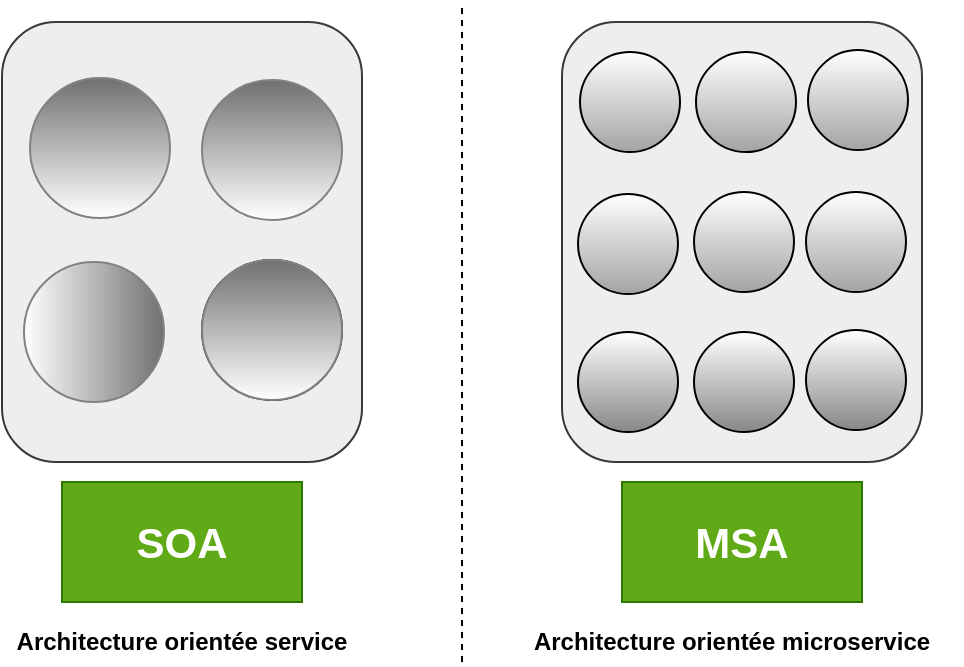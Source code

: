 <mxfile version="11.3.0" type="device" pages="1"><diagram id="TwUbcsjQ6HEe3NHGgqcN" name="Page-1"><mxGraphModel dx="1038" dy="548" grid="1" gridSize="10" guides="1" tooltips="1" connect="1" arrows="1" fold="1" page="1" pageScale="1" pageWidth="827" pageHeight="1169" math="0" shadow="0"><root><mxCell id="0"/><mxCell id="1" parent="0"/><mxCell id="HXAzwwQeWTYKBmUFR83p-78" value="&lt;font style=&quot;font-size: 21px&quot;&gt;&lt;b&gt;SOA&lt;/b&gt;&lt;/font&gt;" style="rounded=0;whiteSpace=wrap;html=1;fillColor=#60a917;strokeColor=#2D7600;fontColor=#ffffff;" vertex="1" parent="1"><mxGeometry x="240" y="320" width="120" height="60" as="geometry"/></mxCell><mxCell id="HXAzwwQeWTYKBmUFR83p-80" value="&lt;font style=&quot;font-size: 21px&quot;&gt;&lt;b&gt;MSA&lt;/b&gt;&lt;/font&gt;" style="rounded=0;whiteSpace=wrap;html=1;fillColor=#60a917;strokeColor=#2D7600;fontColor=#ffffff;" vertex="1" parent="1"><mxGeometry x="520" y="320" width="120" height="60" as="geometry"/></mxCell><mxCell id="HXAzwwQeWTYKBmUFR83p-81" value="" style="endArrow=none;dashed=1;html=1;" edge="1" parent="1"><mxGeometry width="50" height="50" relative="1" as="geometry"><mxPoint x="440" y="410" as="sourcePoint"/><mxPoint x="440" y="80" as="targetPoint"/></mxGeometry></mxCell><mxCell id="HXAzwwQeWTYKBmUFR83p-82" value="" style="rounded=1;whiteSpace=wrap;html=1;fillColor=#eeeeee;strokeColor=#36393d;" vertex="1" parent="1"><mxGeometry x="210" y="90" width="180" height="220" as="geometry"/></mxCell><mxCell id="HXAzwwQeWTYKBmUFR83p-83" value="" style="rounded=1;whiteSpace=wrap;html=1;fillColor=#eeeeee;strokeColor=#36393d;" vertex="1" parent="1"><mxGeometry x="490" y="90" width="180" height="220" as="geometry"/></mxCell><mxCell id="HXAzwwQeWTYKBmUFR83p-85" value="" style="ellipse;whiteSpace=wrap;html=1;aspect=fixed;strokeColor=#828282;gradientColor=#707070;gradientDirection=north;" vertex="1" parent="1"><mxGeometry x="310" y="119" width="70" height="70" as="geometry"/></mxCell><mxCell id="HXAzwwQeWTYKBmUFR83p-86" value="" style="ellipse;whiteSpace=wrap;html=1;aspect=fixed;" vertex="1" parent="1"><mxGeometry x="310" y="209" width="70" height="70" as="geometry"/></mxCell><mxCell id="HXAzwwQeWTYKBmUFR83p-91" value="" style="group" vertex="1" connectable="0" parent="1"><mxGeometry x="499" y="104" width="164" height="51" as="geometry"/></mxCell><mxCell id="HXAzwwQeWTYKBmUFR83p-88" value="" style="ellipse;whiteSpace=wrap;html=1;aspect=fixed;gradientColor=#A3A3A3;" vertex="1" parent="HXAzwwQeWTYKBmUFR83p-91"><mxGeometry y="1" width="50" height="50" as="geometry"/></mxCell><mxCell id="HXAzwwQeWTYKBmUFR83p-89" value="" style="ellipse;whiteSpace=wrap;html=1;aspect=fixed;gradientColor=#A3A3A3;" vertex="1" parent="HXAzwwQeWTYKBmUFR83p-91"><mxGeometry x="58" y="1" width="50" height="50" as="geometry"/></mxCell><mxCell id="HXAzwwQeWTYKBmUFR83p-90" value="" style="ellipse;whiteSpace=wrap;html=1;aspect=fixed;gradientColor=#A3A3A3;" vertex="1" parent="HXAzwwQeWTYKBmUFR83p-91"><mxGeometry x="114" width="50" height="50" as="geometry"/></mxCell><mxCell id="HXAzwwQeWTYKBmUFR83p-92" value="" style="group" vertex="1" connectable="0" parent="1"><mxGeometry x="498" y="175" width="164" height="51" as="geometry"/></mxCell><mxCell id="HXAzwwQeWTYKBmUFR83p-93" value="" style="ellipse;whiteSpace=wrap;html=1;aspect=fixed;gradientColor=#A3A3A3;" vertex="1" parent="HXAzwwQeWTYKBmUFR83p-92"><mxGeometry y="1" width="50" height="50" as="geometry"/></mxCell><mxCell id="HXAzwwQeWTYKBmUFR83p-94" value="" style="ellipse;whiteSpace=wrap;html=1;aspect=fixed;gradientColor=#A3A3A3;" vertex="1" parent="HXAzwwQeWTYKBmUFR83p-92"><mxGeometry x="58" width="50" height="50" as="geometry"/></mxCell><mxCell id="HXAzwwQeWTYKBmUFR83p-95" value="" style="ellipse;whiteSpace=wrap;html=1;aspect=fixed;gradientColor=#A3A3A3;" vertex="1" parent="HXAzwwQeWTYKBmUFR83p-92"><mxGeometry x="114" width="50" height="50" as="geometry"/></mxCell><mxCell id="HXAzwwQeWTYKBmUFR83p-96" value="" style="group" vertex="1" connectable="0" parent="1"><mxGeometry x="498" y="244" width="164" height="51" as="geometry"/></mxCell><mxCell id="HXAzwwQeWTYKBmUFR83p-97" value="" style="ellipse;whiteSpace=wrap;html=1;aspect=fixed;gradientColor=#878787;" vertex="1" parent="HXAzwwQeWTYKBmUFR83p-96"><mxGeometry y="1" width="50" height="50" as="geometry"/></mxCell><mxCell id="HXAzwwQeWTYKBmUFR83p-98" value="" style="ellipse;whiteSpace=wrap;html=1;aspect=fixed;gradientColor=#878787;" vertex="1" parent="HXAzwwQeWTYKBmUFR83p-96"><mxGeometry x="58" y="1" width="50" height="50" as="geometry"/></mxCell><mxCell id="HXAzwwQeWTYKBmUFR83p-99" value="" style="ellipse;whiteSpace=wrap;html=1;aspect=fixed;gradientColor=#878787;" vertex="1" parent="HXAzwwQeWTYKBmUFR83p-96"><mxGeometry x="114" width="50" height="50" as="geometry"/></mxCell><mxCell id="HXAzwwQeWTYKBmUFR83p-100" value="" style="ellipse;whiteSpace=wrap;html=1;aspect=fixed;strokeColor=#828282;gradientColor=#707070;gradientDirection=north;" vertex="1" parent="1"><mxGeometry x="224" y="118" width="70" height="70" as="geometry"/></mxCell><mxCell id="HXAzwwQeWTYKBmUFR83p-101" value="" style="ellipse;whiteSpace=wrap;html=1;aspect=fixed;strokeColor=#828282;gradientColor=#707070;gradientDirection=north;direction=south;" vertex="1" parent="1"><mxGeometry x="221" y="210" width="70" height="70" as="geometry"/></mxCell><mxCell id="HXAzwwQeWTYKBmUFR83p-102" value="" style="ellipse;whiteSpace=wrap;html=1;aspect=fixed;strokeColor=#828282;gradientColor=#707070;gradientDirection=north;" vertex="1" parent="1"><mxGeometry x="310" y="209" width="70" height="70" as="geometry"/></mxCell><mxCell id="HXAzwwQeWTYKBmUFR83p-103" value="Architecture orientée service" style="text;html=1;strokeColor=none;fillColor=none;align=center;verticalAlign=middle;whiteSpace=wrap;rounded=0;fontStyle=1" vertex="1" parent="1"><mxGeometry x="215" y="390" width="170" height="20" as="geometry"/></mxCell><mxCell id="HXAzwwQeWTYKBmUFR83p-104" value="Architecture orientée microservice" style="text;html=1;strokeColor=none;fillColor=none;align=center;verticalAlign=middle;whiteSpace=wrap;rounded=0;fontStyle=1" vertex="1" parent="1"><mxGeometry x="460" y="390" width="230" height="20" as="geometry"/></mxCell></root></mxGraphModel></diagram></mxfile>